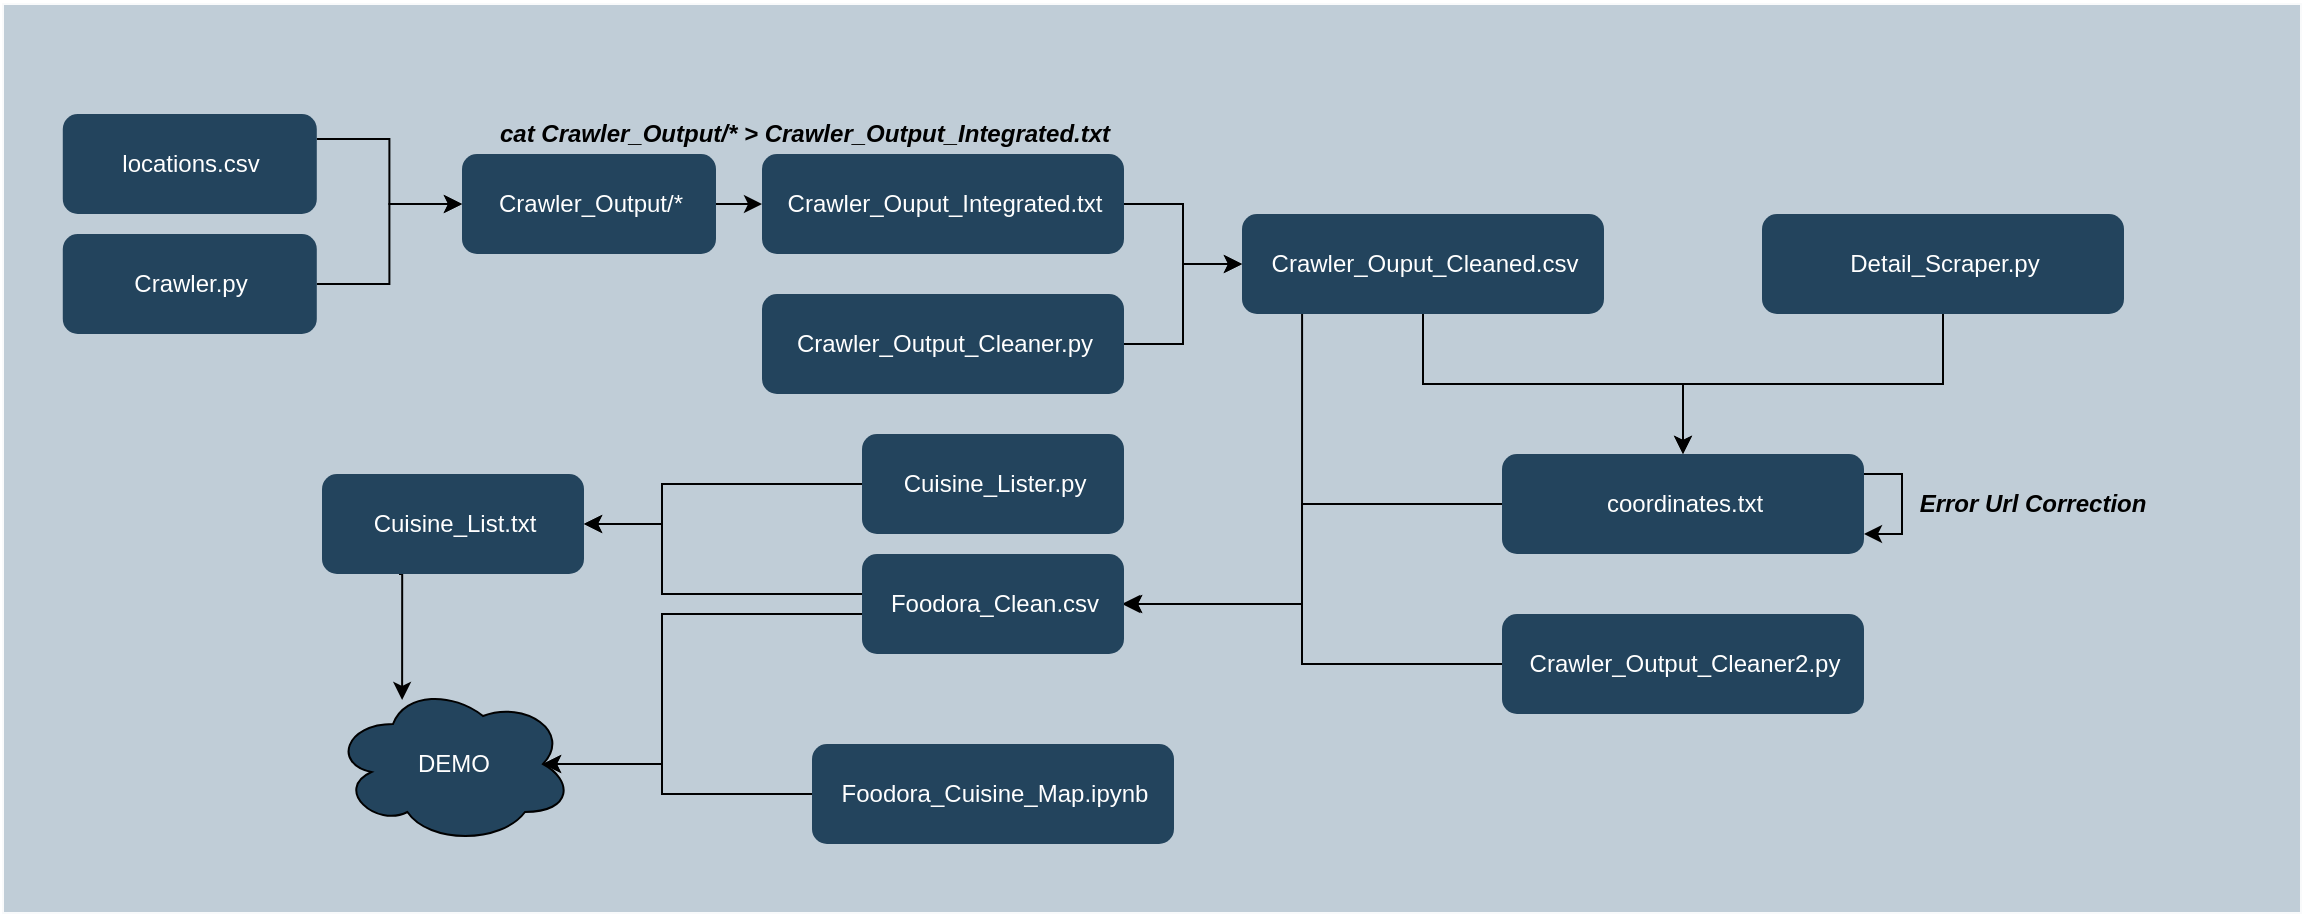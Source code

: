 <mxfile version="12.8.1" type="device"><diagram id="6a731a19-8d31-9384-78a2-239565b7b9f0" name="Page-1"><mxGraphModel dx="455" dy="-238" grid="1" gridSize="10" guides="1" tooltips="1" connect="1" arrows="1" fold="1" page="1" pageScale="1" pageWidth="1169" pageHeight="827" background="#ffffff" math="0" shadow="0"><root><mxCell id="0"/><mxCell id="1" parent="0"/><mxCell id="76" value="" style="strokeColor=#FFFFFF;fillColor=#BAC8D3;fontSize=18;strokeWidth=2;fontFamily=Helvetica;html=1;opacity=90;" parent="1" vertex="1"><mxGeometry x="240" y="924.5" width="1150" height="455.5" as="geometry"/></mxCell><mxCell id="MDIg6kR44VjbyvgwCpWS-159" style="edgeStyle=orthogonalEdgeStyle;rounded=0;orthogonalLoop=1;jettySize=auto;html=1;exitX=1;exitY=0.25;exitDx=0;exitDy=0;" parent="1" source="90" target="MDIg6kR44VjbyvgwCpWS-144" edge="1"><mxGeometry relative="1" as="geometry"/></mxCell><mxCell id="90" value="&lt;font color=&quot;#ffffff&quot;&gt;locations.csv&lt;/font&gt;" style="rounded=1;fillColor=#23445D;strokeColor=none;strokeWidth=2;fontFamily=Helvetica;html=1;gradientColor=none;" parent="1" vertex="1"><mxGeometry x="270.395" y="980" width="127" height="50" as="geometry"/></mxCell><mxCell id="MDIg6kR44VjbyvgwCpWS-158" style="edgeStyle=orthogonalEdgeStyle;rounded=0;orthogonalLoop=1;jettySize=auto;html=1;entryX=0;entryY=0.5;entryDx=0;entryDy=0;" parent="1" source="MDIg6kR44VjbyvgwCpWS-143" target="MDIg6kR44VjbyvgwCpWS-144" edge="1"><mxGeometry relative="1" as="geometry"/></mxCell><mxCell id="MDIg6kR44VjbyvgwCpWS-143" value="&lt;font color=&quot;#ffffff&quot;&gt;Crawler.py&lt;/font&gt;" style="rounded=1;fillColor=#23445D;strokeColor=none;strokeWidth=2;fontFamily=Helvetica;html=1;gradientColor=none;" parent="1" vertex="1"><mxGeometry x="270.395" y="1040" width="127" height="50" as="geometry"/></mxCell><mxCell id="MDIg6kR44VjbyvgwCpWS-161" value="" style="edgeStyle=orthogonalEdgeStyle;rounded=0;orthogonalLoop=1;jettySize=auto;html=1;" parent="1" source="MDIg6kR44VjbyvgwCpWS-144" target="MDIg6kR44VjbyvgwCpWS-160" edge="1"><mxGeometry relative="1" as="geometry"/></mxCell><mxCell id="MDIg6kR44VjbyvgwCpWS-144" value="&lt;font color=&quot;#ffffff&quot;&gt;Crawler_Output/*&lt;br&gt;&lt;/font&gt;" style="rounded=1;fillColor=#23445D;strokeColor=none;strokeWidth=2;fontFamily=Helvetica;html=1;gradientColor=none;" parent="1" vertex="1"><mxGeometry x="470" y="1000" width="127" height="50" as="geometry"/></mxCell><mxCell id="MDIg6kR44VjbyvgwCpWS-165" value="" style="edgeStyle=orthogonalEdgeStyle;rounded=0;orthogonalLoop=1;jettySize=auto;html=1;" parent="1" source="MDIg6kR44VjbyvgwCpWS-160" target="MDIg6kR44VjbyvgwCpWS-164" edge="1"><mxGeometry relative="1" as="geometry"/></mxCell><mxCell id="MDIg6kR44VjbyvgwCpWS-160" value="&lt;font color=&quot;#ffffff&quot;&gt;Crawler_Ouput_Integrated.txt&lt;br&gt;&lt;/font&gt;" style="rounded=1;fillColor=#23445D;strokeColor=none;strokeWidth=2;fontFamily=Helvetica;html=1;gradientColor=none;" parent="1" vertex="1"><mxGeometry x="620" y="1000" width="181" height="50" as="geometry"/></mxCell><mxCell id="mJzSt4b3lQG6oE2xLg0L-90" style="edgeStyle=orthogonalEdgeStyle;rounded=0;orthogonalLoop=1;jettySize=auto;html=1;exitX=0.166;exitY=1;exitDx=0;exitDy=0;exitPerimeter=0;" parent="1" source="MDIg6kR44VjbyvgwCpWS-164" edge="1"><mxGeometry relative="1" as="geometry"><mxPoint x="954.5" y="1080" as="sourcePoint"/><mxPoint x="800" y="1225" as="targetPoint"/><Array as="points"><mxPoint x="890" y="1225"/></Array></mxGeometry></mxCell><mxCell id="TTWoeJvEK1rTIOWOf0lM-91" style="edgeStyle=orthogonalEdgeStyle;rounded=0;orthogonalLoop=1;jettySize=auto;html=1;" edge="1" parent="1" source="MDIg6kR44VjbyvgwCpWS-164" target="MDIg6kR44VjbyvgwCpWS-168"><mxGeometry relative="1" as="geometry"/></mxCell><mxCell id="MDIg6kR44VjbyvgwCpWS-164" value="&lt;font color=&quot;#ffffff&quot;&gt;Crawler_Ouput_Cleaned.csv&lt;br&gt;&lt;/font&gt;" style="rounded=1;fillColor=#23445D;strokeColor=none;strokeWidth=2;fontFamily=Helvetica;html=1;gradientColor=none;" parent="1" vertex="1"><mxGeometry x="860" y="1030" width="181" height="50" as="geometry"/></mxCell><mxCell id="mJzSt4b3lQG6oE2xLg0L-92" style="edgeStyle=orthogonalEdgeStyle;rounded=0;orthogonalLoop=1;jettySize=auto;html=1;entryX=1;entryY=0.5;entryDx=0;entryDy=0;" parent="1" source="MDIg6kR44VjbyvgwCpWS-168" target="MDIg6kR44VjbyvgwCpWS-191" edge="1"><mxGeometry relative="1" as="geometry"><Array as="points"><mxPoint x="890" y="1175"/><mxPoint x="890" y="1225"/></Array></mxGeometry></mxCell><mxCell id="MDIg6kR44VjbyvgwCpWS-168" value="&lt;font color=&quot;#ffffff&quot;&gt;coordinates.txt&lt;br&gt;&lt;/font&gt;" style="rounded=1;fillColor=#23445D;strokeColor=none;strokeWidth=2;fontFamily=Helvetica;html=1;gradientColor=none;" parent="1" vertex="1"><mxGeometry x="990" y="1150" width="181" height="50" as="geometry"/></mxCell><mxCell id="MDIg6kR44VjbyvgwCpWS-162" value="&lt;b&gt;&lt;i&gt;cat Crawler_Output/* &amp;gt; Crawler_Output_Integrated.txt&lt;/i&gt;&lt;/b&gt;" style="text;html=1;align=center;verticalAlign=middle;resizable=0;points=[];autosize=1;" parent="1" vertex="1"><mxGeometry x="481" y="980" width="320" height="20" as="geometry"/></mxCell><mxCell id="MDIg6kR44VjbyvgwCpWS-166" style="edgeStyle=orthogonalEdgeStyle;rounded=0;orthogonalLoop=1;jettySize=auto;html=1;entryX=0;entryY=0.5;entryDx=0;entryDy=0;" parent="1" source="MDIg6kR44VjbyvgwCpWS-163" target="MDIg6kR44VjbyvgwCpWS-164" edge="1"><mxGeometry relative="1" as="geometry"/></mxCell><mxCell id="MDIg6kR44VjbyvgwCpWS-163" value="&lt;font color=&quot;#ffffff&quot;&gt;Crawler_Output_Cleaner.py&lt;br&gt;&lt;/font&gt;" style="rounded=1;fillColor=#23445D;strokeColor=none;strokeWidth=2;fontFamily=Helvetica;html=1;gradientColor=none;" parent="1" vertex="1"><mxGeometry x="620" y="1070" width="181" height="50" as="geometry"/></mxCell><mxCell id="TTWoeJvEK1rTIOWOf0lM-92" style="edgeStyle=orthogonalEdgeStyle;rounded=0;orthogonalLoop=1;jettySize=auto;html=1;entryX=0.5;entryY=0;entryDx=0;entryDy=0;" edge="1" parent="1" source="MDIg6kR44VjbyvgwCpWS-167" target="MDIg6kR44VjbyvgwCpWS-168"><mxGeometry relative="1" as="geometry"/></mxCell><mxCell id="MDIg6kR44VjbyvgwCpWS-167" value="&lt;font color=&quot;#ffffff&quot;&gt;Detail_Scraper.py&lt;br&gt;&lt;/font&gt;" style="rounded=1;fillColor=#23445D;strokeColor=none;strokeWidth=2;fontFamily=Helvetica;html=1;gradientColor=none;" parent="1" vertex="1"><mxGeometry x="1120" y="1030" width="181" height="50" as="geometry"/></mxCell><mxCell id="mJzSt4b3lQG6oE2xLg0L-93" style="edgeStyle=orthogonalEdgeStyle;rounded=0;orthogonalLoop=1;jettySize=auto;html=1;entryX=1;entryY=0.5;entryDx=0;entryDy=0;" parent="1" source="MDIg6kR44VjbyvgwCpWS-190" target="MDIg6kR44VjbyvgwCpWS-191" edge="1"><mxGeometry relative="1" as="geometry"><Array as="points"><mxPoint x="890" y="1255"/><mxPoint x="890" y="1225"/></Array></mxGeometry></mxCell><mxCell id="MDIg6kR44VjbyvgwCpWS-190" value="&lt;font color=&quot;#ffffff&quot;&gt;Crawler_Output_Cleaner2.py&lt;br&gt;&lt;/font&gt;" style="rounded=1;fillColor=#23445D;strokeColor=none;strokeWidth=2;fontFamily=Helvetica;html=1;gradientColor=none;" parent="1" vertex="1"><mxGeometry x="990" y="1230" width="181" height="50" as="geometry"/></mxCell><mxCell id="MDIg6kR44VjbyvgwCpWS-207" style="edgeStyle=orthogonalEdgeStyle;rounded=0;orthogonalLoop=1;jettySize=auto;html=1;" parent="1" source="MDIg6kR44VjbyvgwCpWS-191" target="MDIg6kR44VjbyvgwCpWS-196" edge="1"><mxGeometry relative="1" as="geometry"><Array as="points"><mxPoint x="570" y="1220"/><mxPoint x="570" y="1185"/></Array></mxGeometry></mxCell><mxCell id="MDIg6kR44VjbyvgwCpWS-216" style="edgeStyle=orthogonalEdgeStyle;rounded=0;orthogonalLoop=1;jettySize=auto;html=1;entryX=0.875;entryY=0.5;entryDx=0;entryDy=0;entryPerimeter=0;" parent="1" source="MDIg6kR44VjbyvgwCpWS-191" target="MDIg6kR44VjbyvgwCpWS-200" edge="1"><mxGeometry relative="1" as="geometry"><Array as="points"><mxPoint x="570" y="1230"/><mxPoint x="570" y="1305"/></Array></mxGeometry></mxCell><mxCell id="MDIg6kR44VjbyvgwCpWS-191" value="&lt;font color=&quot;#ffffff&quot;&gt;Foodora_Clean.csv&lt;br&gt;&lt;/font&gt;" style="rounded=1;fillColor=#23445D;strokeColor=none;strokeWidth=2;fontFamily=Helvetica;html=1;gradientColor=none;" parent="1" vertex="1"><mxGeometry x="670" y="1200" width="131" height="50" as="geometry"/></mxCell><mxCell id="MDIg6kR44VjbyvgwCpWS-197" value="" style="edgeStyle=orthogonalEdgeStyle;rounded=0;orthogonalLoop=1;jettySize=auto;html=1;" parent="1" source="MDIg6kR44VjbyvgwCpWS-195" target="MDIg6kR44VjbyvgwCpWS-196" edge="1"><mxGeometry relative="1" as="geometry"><Array as="points"><mxPoint x="570" y="1165"/><mxPoint x="570" y="1185"/></Array></mxGeometry></mxCell><mxCell id="MDIg6kR44VjbyvgwCpWS-195" value="&lt;font color=&quot;#ffffff&quot;&gt;Cuisine_Lister.py&lt;br&gt;&lt;/font&gt;" style="rounded=1;fillColor=#23445D;strokeColor=none;strokeWidth=2;fontFamily=Helvetica;html=1;gradientColor=none;" parent="1" vertex="1"><mxGeometry x="670" y="1140" width="131" height="50" as="geometry"/></mxCell><mxCell id="MDIg6kR44VjbyvgwCpWS-209" style="edgeStyle=orthogonalEdgeStyle;rounded=0;orthogonalLoop=1;jettySize=auto;html=1;entryX=0.513;entryY=0.1;entryDx=0;entryDy=0;entryPerimeter=0;" parent="1" edge="1"><mxGeometry relative="1" as="geometry"><mxPoint x="438.5" y="1210" as="sourcePoint"/><mxPoint x="440.06" y="1273" as="targetPoint"/><Array as="points"><mxPoint x="440" y="1210"/></Array></mxGeometry></mxCell><mxCell id="MDIg6kR44VjbyvgwCpWS-196" value="&lt;font color=&quot;#ffffff&quot;&gt;Cuisine_List.txt&lt;br&gt;&lt;/font&gt;" style="rounded=1;fillColor=#23445D;strokeColor=none;strokeWidth=2;fontFamily=Helvetica;html=1;gradientColor=none;" parent="1" vertex="1"><mxGeometry x="400" y="1160" width="131" height="50" as="geometry"/></mxCell><mxCell id="MDIg6kR44VjbyvgwCpWS-219" style="edgeStyle=orthogonalEdgeStyle;rounded=0;orthogonalLoop=1;jettySize=auto;html=1;entryX=0.875;entryY=0.5;entryDx=0;entryDy=0;entryPerimeter=0;" parent="1" source="MDIg6kR44VjbyvgwCpWS-199" target="MDIg6kR44VjbyvgwCpWS-200" edge="1"><mxGeometry relative="1" as="geometry"><Array as="points"><mxPoint x="570" y="1320"/><mxPoint x="570" y="1305"/></Array></mxGeometry></mxCell><mxCell id="MDIg6kR44VjbyvgwCpWS-199" value="&lt;font color=&quot;#ffffff&quot;&gt;Foodora_Cuisine_Map.ipynb&lt;br&gt;&lt;/font&gt;" style="rounded=1;fillColor=#23445D;strokeColor=none;strokeWidth=2;fontFamily=Helvetica;html=1;gradientColor=none;" parent="1" vertex="1"><mxGeometry x="645" y="1295" width="181" height="50" as="geometry"/></mxCell><mxCell id="MDIg6kR44VjbyvgwCpWS-200" value="&lt;font color=&quot;#ffffff&quot;&gt;DEMO&lt;/font&gt;" style="ellipse;shape=cloud;whiteSpace=wrap;html=1;fillColor=#23445D;" parent="1" vertex="1"><mxGeometry x="405.5" y="1265" width="120" height="80" as="geometry"/></mxCell><mxCell id="TTWoeJvEK1rTIOWOf0lM-94" style="edgeStyle=orthogonalEdgeStyle;rounded=0;orthogonalLoop=1;jettySize=auto;html=1;" edge="1" parent="1" source="MDIg6kR44VjbyvgwCpWS-168" target="MDIg6kR44VjbyvgwCpWS-168"><mxGeometry relative="1" as="geometry"><Array as="points"><mxPoint x="1190" y="1160"/></Array></mxGeometry></mxCell><mxCell id="TTWoeJvEK1rTIOWOf0lM-95" value="&lt;b&gt;&lt;i&gt;Error Url Correction&lt;/i&gt;&lt;/b&gt;" style="text;html=1;align=center;verticalAlign=middle;resizable=0;points=[];autosize=1;" vertex="1" parent="1"><mxGeometry x="1190" y="1165" width="130" height="20" as="geometry"/></mxCell></root></mxGraphModel></diagram></mxfile>